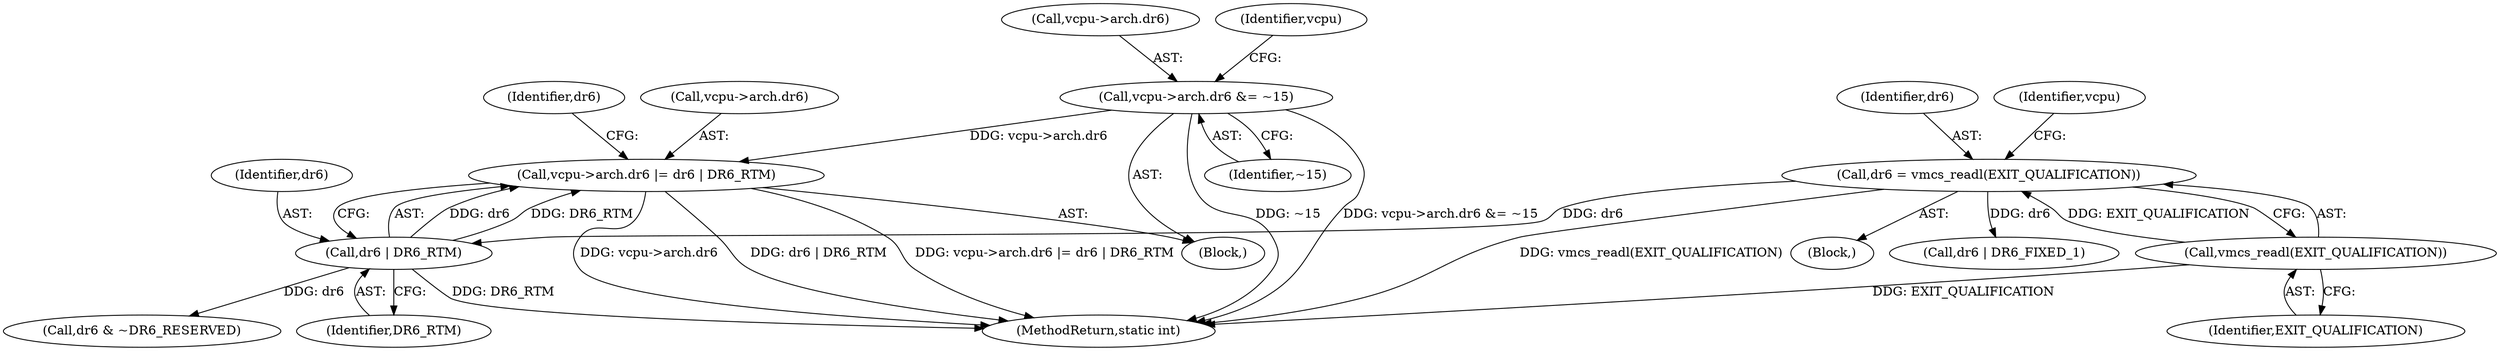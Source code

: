 digraph "0_linux_54a20552e1eae07aa240fa370a0293e006b5faed_0@pointer" {
"1000350" [label="(Call,vcpu->arch.dr6 |= dr6 | DR6_RTM)"];
"1000343" [label="(Call,vcpu->arch.dr6 &= ~15)"];
"1000356" [label="(Call,dr6 | DR6_RTM)"];
"1000329" [label="(Call,dr6 = vmcs_readl(EXIT_QUALIFICATION))"];
"1000331" [label="(Call,vmcs_readl(EXIT_QUALIFICATION))"];
"1000320" [label="(Block,)"];
"1000332" [label="(Identifier,EXIT_QUALIFICATION)"];
"1000358" [label="(Identifier,DR6_RTM)"];
"1000343" [label="(Call,vcpu->arch.dr6 &= ~15)"];
"1000344" [label="(Call,vcpu->arch.dr6)"];
"1000357" [label="(Identifier,dr6)"];
"1000361" [label="(Call,dr6 & ~DR6_RESERVED)"];
"1000330" [label="(Identifier,dr6)"];
"1000356" [label="(Call,dr6 | DR6_RTM)"];
"1000349" [label="(Identifier,~15)"];
"1000353" [label="(Identifier,vcpu)"];
"1000379" [label="(Call,dr6 | DR6_FIXED_1)"];
"1000362" [label="(Identifier,dr6)"];
"1000457" [label="(MethodReturn,static int)"];
"1000337" [label="(Identifier,vcpu)"];
"1000351" [label="(Call,vcpu->arch.dr6)"];
"1000331" [label="(Call,vmcs_readl(EXIT_QUALIFICATION))"];
"1000329" [label="(Call,dr6 = vmcs_readl(EXIT_QUALIFICATION))"];
"1000350" [label="(Call,vcpu->arch.dr6 |= dr6 | DR6_RTM)"];
"1000342" [label="(Block,)"];
"1000350" -> "1000342"  [label="AST: "];
"1000350" -> "1000356"  [label="CFG: "];
"1000351" -> "1000350"  [label="AST: "];
"1000356" -> "1000350"  [label="AST: "];
"1000362" -> "1000350"  [label="CFG: "];
"1000350" -> "1000457"  [label="DDG: vcpu->arch.dr6"];
"1000350" -> "1000457"  [label="DDG: dr6 | DR6_RTM"];
"1000350" -> "1000457"  [label="DDG: vcpu->arch.dr6 |= dr6 | DR6_RTM"];
"1000343" -> "1000350"  [label="DDG: vcpu->arch.dr6"];
"1000356" -> "1000350"  [label="DDG: dr6"];
"1000356" -> "1000350"  [label="DDG: DR6_RTM"];
"1000343" -> "1000342"  [label="AST: "];
"1000343" -> "1000349"  [label="CFG: "];
"1000344" -> "1000343"  [label="AST: "];
"1000349" -> "1000343"  [label="AST: "];
"1000353" -> "1000343"  [label="CFG: "];
"1000343" -> "1000457"  [label="DDG: ~15"];
"1000343" -> "1000457"  [label="DDG: vcpu->arch.dr6 &= ~15"];
"1000356" -> "1000358"  [label="CFG: "];
"1000357" -> "1000356"  [label="AST: "];
"1000358" -> "1000356"  [label="AST: "];
"1000356" -> "1000457"  [label="DDG: DR6_RTM"];
"1000329" -> "1000356"  [label="DDG: dr6"];
"1000356" -> "1000361"  [label="DDG: dr6"];
"1000329" -> "1000320"  [label="AST: "];
"1000329" -> "1000331"  [label="CFG: "];
"1000330" -> "1000329"  [label="AST: "];
"1000331" -> "1000329"  [label="AST: "];
"1000337" -> "1000329"  [label="CFG: "];
"1000329" -> "1000457"  [label="DDG: vmcs_readl(EXIT_QUALIFICATION)"];
"1000331" -> "1000329"  [label="DDG: EXIT_QUALIFICATION"];
"1000329" -> "1000379"  [label="DDG: dr6"];
"1000331" -> "1000332"  [label="CFG: "];
"1000332" -> "1000331"  [label="AST: "];
"1000331" -> "1000457"  [label="DDG: EXIT_QUALIFICATION"];
}
